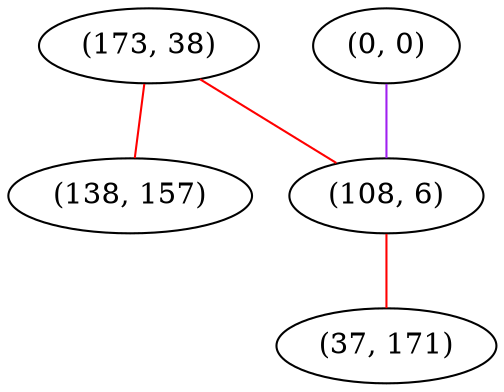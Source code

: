 graph "" {
"(173, 38)";
"(138, 157)";
"(0, 0)";
"(108, 6)";
"(37, 171)";
"(173, 38)" -- "(138, 157)"  [color=red, key=0, weight=1];
"(173, 38)" -- "(108, 6)"  [color=red, key=0, weight=1];
"(0, 0)" -- "(108, 6)"  [color=purple, key=0, weight=4];
"(108, 6)" -- "(37, 171)"  [color=red, key=0, weight=1];
}
